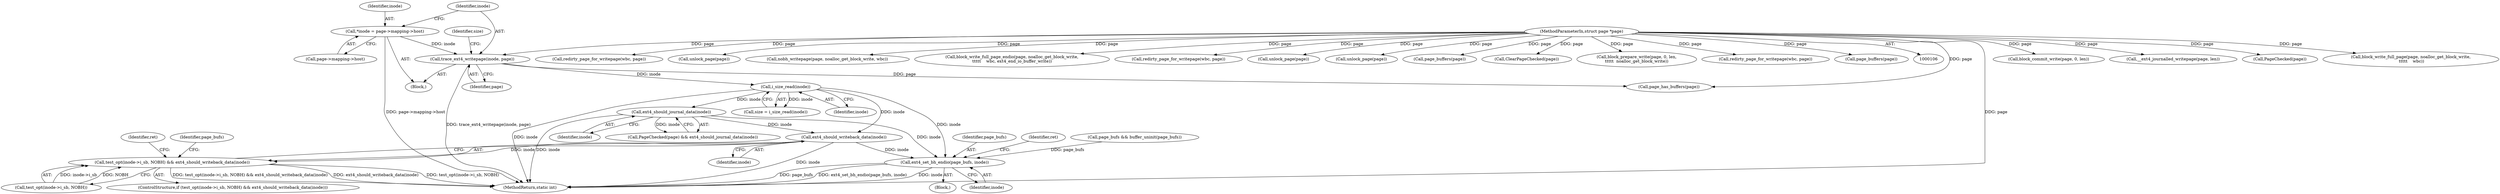 digraph "0_linux_744692dc059845b2a3022119871846e74d4f6e11_12@API" {
"1000242" [label="(Call,ext4_should_writeback_data(inode))"];
"1000226" [label="(Call,ext4_should_journal_data(inode))"];
"1000133" [label="(Call,i_size_read(inode))"];
"1000128" [label="(Call,trace_ext4_writepage(inode, page))"];
"1000121" [label="(Call,*inode = page->mapping->host)"];
"1000107" [label="(MethodParameterIn,struct page *page)"];
"1000236" [label="(Call,test_opt(inode->i_sb, NOBH) && ext4_should_writeback_data(inode))"];
"1000257" [label="(Call,ext4_set_bh_endio(page_bufs, inode))"];
"1000128" [label="(Call,trace_ext4_writepage(inode, page))"];
"1000218" [label="(Call,block_commit_write(page, 0, len))"];
"1000232" [label="(Call,__ext4_journalled_writepage(page, len))"];
"1000109" [label="(Block,)"];
"1000226" [label="(Call,ext4_should_journal_data(inode))"];
"1000227" [label="(Identifier,inode)"];
"1000224" [label="(Call,PageChecked(page))"];
"1000256" [label="(Block,)"];
"1000245" [label="(Identifier,ret)"];
"1000243" [label="(Identifier,inode)"];
"1000237" [label="(Call,test_opt(inode->i_sb, NOBH))"];
"1000121" [label="(Call,*inode = page->mapping->host)"];
"1000270" [label="(Call,block_write_full_page(page, noalloc_get_block_write,\n \t\t\t\t\t    wbc))"];
"1000202" [label="(Call,redirty_page_for_writepage(wbc, page))"];
"1000172" [label="(Call,unlock_page(page))"];
"1000123" [label="(Call,page->mapping->host)"];
"1000246" [label="(Call,nobh_writepage(page, noalloc_get_block_write, wbc))"];
"1000122" [label="(Identifier,inode)"];
"1000262" [label="(Call,block_write_full_page_endio(page, noalloc_get_block_write,\n\t\t\t\t\t    wbc, ext4_end_io_buffer_write))"];
"1000131" [label="(Call,size = i_size_read(inode))"];
"1000257" [label="(Call,ext4_set_bh_endio(page_bufs, inode))"];
"1000259" [label="(Identifier,inode)"];
"1000258" [label="(Identifier,page_bufs)"];
"1000261" [label="(Identifier,ret)"];
"1000276" [label="(MethodReturn,static int)"];
"1000129" [label="(Identifier,inode)"];
"1000153" [label="(Call,page_has_buffers(page))"];
"1000223" [label="(Call,PageChecked(page) && ext4_should_journal_data(inode))"];
"1000211" [label="(Call,redirty_page_for_writepage(wbc, page))"];
"1000130" [label="(Identifier,page)"];
"1000235" [label="(ControlStructure,if (test_opt(inode->i_sb, NOBH) && ext4_should_writeback_data(inode)))"];
"1000252" [label="(Call,page_bufs && buffer_uninit(page_bufs))"];
"1000253" [label="(Identifier,page_bufs)"];
"1000242" [label="(Call,ext4_should_writeback_data(inode))"];
"1000214" [label="(Call,unlock_page(page))"];
"1000205" [label="(Call,unlock_page(page))"];
"1000158" [label="(Call,page_buffers(page))"];
"1000229" [label="(Call,ClearPageChecked(page))"];
"1000107" [label="(MethodParameterIn,struct page *page)"];
"1000132" [label="(Identifier,size)"];
"1000180" [label="(Call,block_prepare_write(page, 0, len,\n\t\t\t\t\t  noalloc_get_block_write))"];
"1000236" [label="(Call,test_opt(inode->i_sb, NOBH) && ext4_should_writeback_data(inode))"];
"1000133" [label="(Call,i_size_read(inode))"];
"1000169" [label="(Call,redirty_page_for_writepage(wbc, page))"];
"1000134" [label="(Identifier,inode)"];
"1000191" [label="(Call,page_buffers(page))"];
"1000242" -> "1000236"  [label="AST: "];
"1000242" -> "1000243"  [label="CFG: "];
"1000243" -> "1000242"  [label="AST: "];
"1000236" -> "1000242"  [label="CFG: "];
"1000242" -> "1000276"  [label="DDG: inode"];
"1000242" -> "1000236"  [label="DDG: inode"];
"1000226" -> "1000242"  [label="DDG: inode"];
"1000133" -> "1000242"  [label="DDG: inode"];
"1000242" -> "1000257"  [label="DDG: inode"];
"1000226" -> "1000223"  [label="AST: "];
"1000226" -> "1000227"  [label="CFG: "];
"1000227" -> "1000226"  [label="AST: "];
"1000223" -> "1000226"  [label="CFG: "];
"1000226" -> "1000276"  [label="DDG: inode"];
"1000226" -> "1000223"  [label="DDG: inode"];
"1000133" -> "1000226"  [label="DDG: inode"];
"1000226" -> "1000257"  [label="DDG: inode"];
"1000133" -> "1000131"  [label="AST: "];
"1000133" -> "1000134"  [label="CFG: "];
"1000134" -> "1000133"  [label="AST: "];
"1000131" -> "1000133"  [label="CFG: "];
"1000133" -> "1000276"  [label="DDG: inode"];
"1000133" -> "1000131"  [label="DDG: inode"];
"1000128" -> "1000133"  [label="DDG: inode"];
"1000133" -> "1000257"  [label="DDG: inode"];
"1000128" -> "1000109"  [label="AST: "];
"1000128" -> "1000130"  [label="CFG: "];
"1000129" -> "1000128"  [label="AST: "];
"1000130" -> "1000128"  [label="AST: "];
"1000132" -> "1000128"  [label="CFG: "];
"1000128" -> "1000276"  [label="DDG: trace_ext4_writepage(inode, page)"];
"1000121" -> "1000128"  [label="DDG: inode"];
"1000107" -> "1000128"  [label="DDG: page"];
"1000128" -> "1000153"  [label="DDG: page"];
"1000121" -> "1000109"  [label="AST: "];
"1000121" -> "1000123"  [label="CFG: "];
"1000122" -> "1000121"  [label="AST: "];
"1000123" -> "1000121"  [label="AST: "];
"1000129" -> "1000121"  [label="CFG: "];
"1000121" -> "1000276"  [label="DDG: page->mapping->host"];
"1000107" -> "1000106"  [label="AST: "];
"1000107" -> "1000276"  [label="DDG: page"];
"1000107" -> "1000153"  [label="DDG: page"];
"1000107" -> "1000158"  [label="DDG: page"];
"1000107" -> "1000169"  [label="DDG: page"];
"1000107" -> "1000172"  [label="DDG: page"];
"1000107" -> "1000180"  [label="DDG: page"];
"1000107" -> "1000191"  [label="DDG: page"];
"1000107" -> "1000202"  [label="DDG: page"];
"1000107" -> "1000205"  [label="DDG: page"];
"1000107" -> "1000211"  [label="DDG: page"];
"1000107" -> "1000214"  [label="DDG: page"];
"1000107" -> "1000218"  [label="DDG: page"];
"1000107" -> "1000224"  [label="DDG: page"];
"1000107" -> "1000229"  [label="DDG: page"];
"1000107" -> "1000232"  [label="DDG: page"];
"1000107" -> "1000246"  [label="DDG: page"];
"1000107" -> "1000262"  [label="DDG: page"];
"1000107" -> "1000270"  [label="DDG: page"];
"1000236" -> "1000235"  [label="AST: "];
"1000236" -> "1000237"  [label="CFG: "];
"1000237" -> "1000236"  [label="AST: "];
"1000245" -> "1000236"  [label="CFG: "];
"1000253" -> "1000236"  [label="CFG: "];
"1000236" -> "1000276"  [label="DDG: test_opt(inode->i_sb, NOBH)"];
"1000236" -> "1000276"  [label="DDG: test_opt(inode->i_sb, NOBH) && ext4_should_writeback_data(inode)"];
"1000236" -> "1000276"  [label="DDG: ext4_should_writeback_data(inode)"];
"1000237" -> "1000236"  [label="DDG: inode->i_sb"];
"1000237" -> "1000236"  [label="DDG: NOBH"];
"1000257" -> "1000256"  [label="AST: "];
"1000257" -> "1000259"  [label="CFG: "];
"1000258" -> "1000257"  [label="AST: "];
"1000259" -> "1000257"  [label="AST: "];
"1000261" -> "1000257"  [label="CFG: "];
"1000257" -> "1000276"  [label="DDG: inode"];
"1000257" -> "1000276"  [label="DDG: page_bufs"];
"1000257" -> "1000276"  [label="DDG: ext4_set_bh_endio(page_bufs, inode)"];
"1000252" -> "1000257"  [label="DDG: page_bufs"];
}
